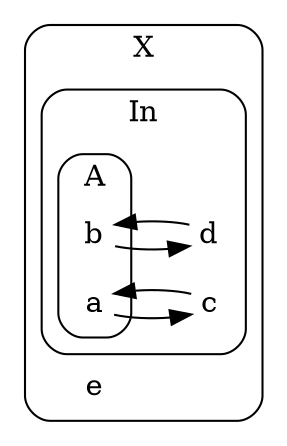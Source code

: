 digraph {
    rankdir="LR"
    subgraph cluster {
        label=X
        style=rounded
        subgraph cluster {
            label=In
            subgraph cluster {
                label=A
                a [shape=plain label=" a "]
                b [shape=plain label=" b "]
            }
            c [shape=plain label=" c "]
            d [shape=plain label=" d "]
        }
        e [shape=plain label="e"]
    }
    a -> c
    b -> d
    c -> a
    d -> b
}